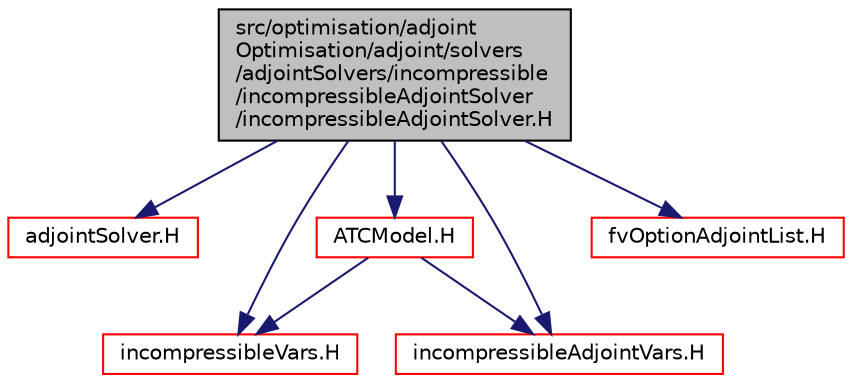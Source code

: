 digraph "src/optimisation/adjointOptimisation/adjoint/solvers/adjointSolvers/incompressible/incompressibleAdjointSolver/incompressibleAdjointSolver.H"
{
  bgcolor="transparent";
  edge [fontname="Helvetica",fontsize="10",labelfontname="Helvetica",labelfontsize="10"];
  node [fontname="Helvetica",fontsize="10",shape=record];
  Node1 [label="src/optimisation/adjoint\lOptimisation/adjoint/solvers\l/adjointSolvers/incompressible\l/incompressibleAdjointSolver\l/incompressibleAdjointSolver.H",height=0.2,width=0.4,color="black", fillcolor="grey75", style="filled" fontcolor="black"];
  Node1 -> Node2 [color="midnightblue",fontsize="10",style="solid",fontname="Helvetica"];
  Node2 [label="adjointSolver.H",height=0.2,width=0.4,color="red",URL="$adjointSolver_8H.html"];
  Node1 -> Node3 [color="midnightblue",fontsize="10",style="solid",fontname="Helvetica"];
  Node3 [label="incompressibleVars.H",height=0.2,width=0.4,color="red",URL="$incompressibleVars_8H.html"];
  Node1 -> Node4 [color="midnightblue",fontsize="10",style="solid",fontname="Helvetica"];
  Node4 [label="incompressibleAdjointVars.H",height=0.2,width=0.4,color="red",URL="$incompressibleAdjointVars_8H.html"];
  Node1 -> Node5 [color="midnightblue",fontsize="10",style="solid",fontname="Helvetica"];
  Node5 [label="ATCModel.H",height=0.2,width=0.4,color="red",URL="$ATCModel_8H.html"];
  Node5 -> Node3 [color="midnightblue",fontsize="10",style="solid",fontname="Helvetica"];
  Node5 -> Node4 [color="midnightblue",fontsize="10",style="solid",fontname="Helvetica"];
  Node1 -> Node6 [color="midnightblue",fontsize="10",style="solid",fontname="Helvetica"];
  Node6 [label="fvOptionAdjointList.H",height=0.2,width=0.4,color="red",URL="$fvOptionAdjointList_8H.html"];
}
